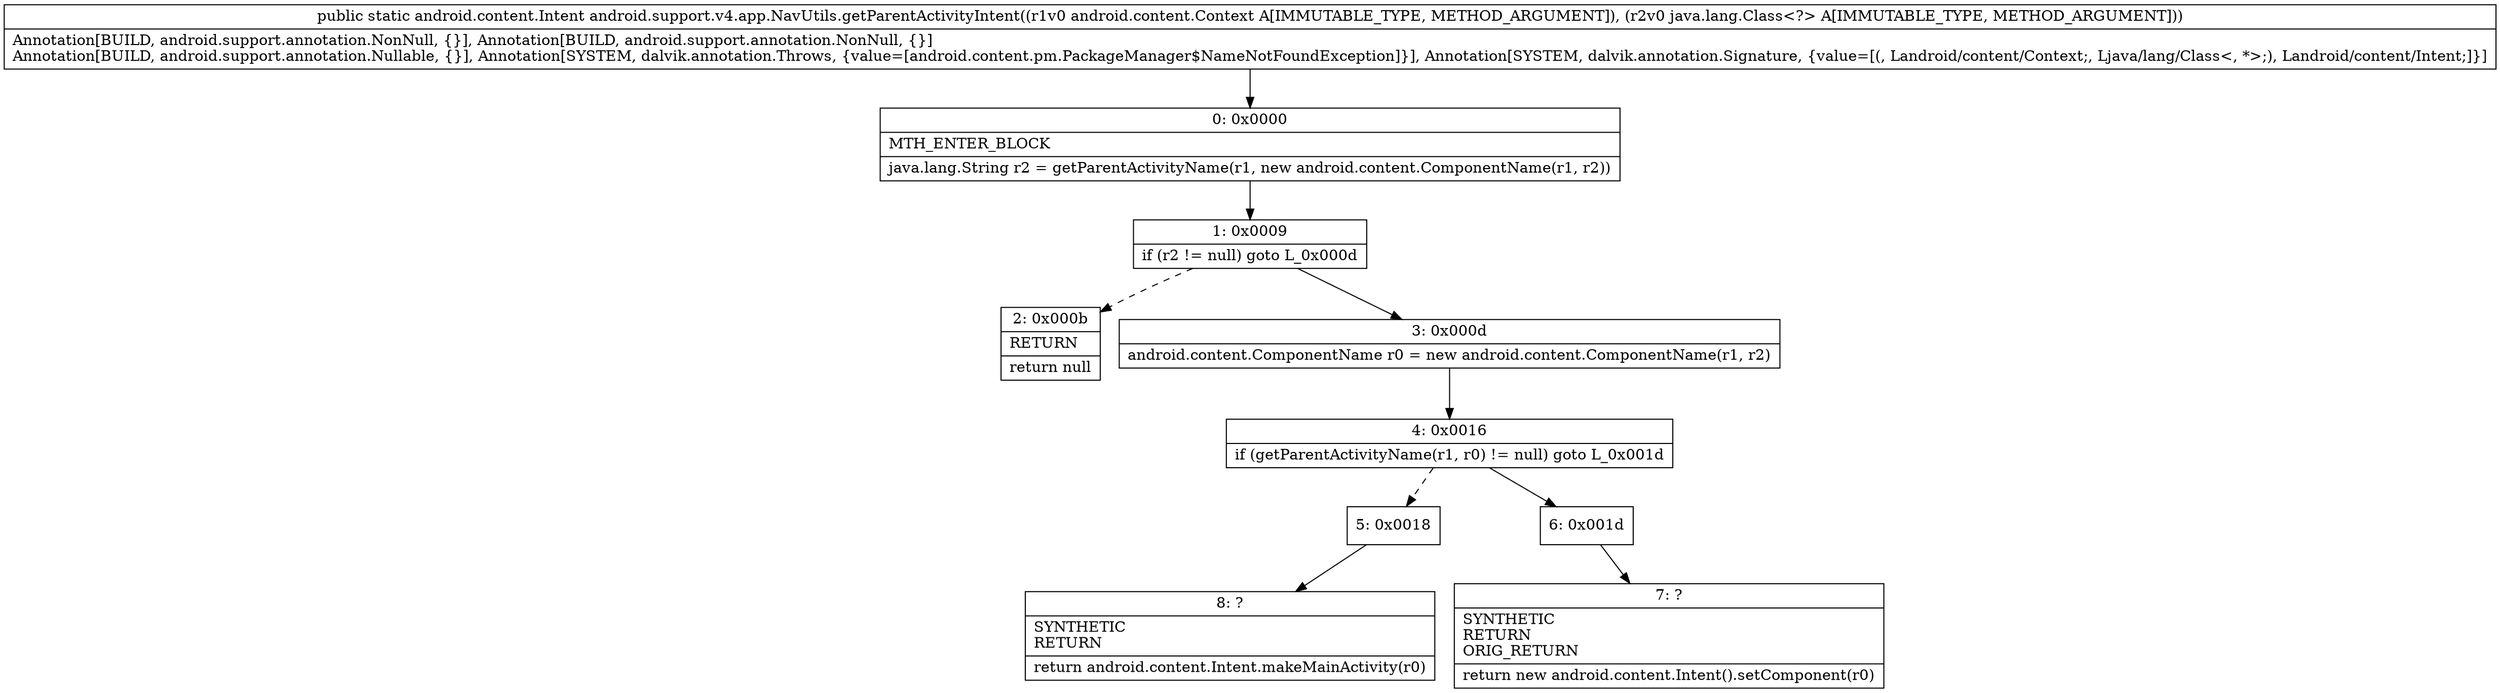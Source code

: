 digraph "CFG forandroid.support.v4.app.NavUtils.getParentActivityIntent(Landroid\/content\/Context;Ljava\/lang\/Class;)Landroid\/content\/Intent;" {
Node_0 [shape=record,label="{0\:\ 0x0000|MTH_ENTER_BLOCK\l|java.lang.String r2 = getParentActivityName(r1, new android.content.ComponentName(r1, r2))\l}"];
Node_1 [shape=record,label="{1\:\ 0x0009|if (r2 != null) goto L_0x000d\l}"];
Node_2 [shape=record,label="{2\:\ 0x000b|RETURN\l|return null\l}"];
Node_3 [shape=record,label="{3\:\ 0x000d|android.content.ComponentName r0 = new android.content.ComponentName(r1, r2)\l}"];
Node_4 [shape=record,label="{4\:\ 0x0016|if (getParentActivityName(r1, r0) != null) goto L_0x001d\l}"];
Node_5 [shape=record,label="{5\:\ 0x0018}"];
Node_6 [shape=record,label="{6\:\ 0x001d}"];
Node_7 [shape=record,label="{7\:\ ?|SYNTHETIC\lRETURN\lORIG_RETURN\l|return new android.content.Intent().setComponent(r0)\l}"];
Node_8 [shape=record,label="{8\:\ ?|SYNTHETIC\lRETURN\l|return android.content.Intent.makeMainActivity(r0)\l}"];
MethodNode[shape=record,label="{public static android.content.Intent android.support.v4.app.NavUtils.getParentActivityIntent((r1v0 android.content.Context A[IMMUTABLE_TYPE, METHOD_ARGUMENT]), (r2v0 java.lang.Class\<?\> A[IMMUTABLE_TYPE, METHOD_ARGUMENT]))  | Annotation[BUILD, android.support.annotation.NonNull, \{\}], Annotation[BUILD, android.support.annotation.NonNull, \{\}]\lAnnotation[BUILD, android.support.annotation.Nullable, \{\}], Annotation[SYSTEM, dalvik.annotation.Throws, \{value=[android.content.pm.PackageManager$NameNotFoundException]\}], Annotation[SYSTEM, dalvik.annotation.Signature, \{value=[(, Landroid\/content\/Context;, Ljava\/lang\/Class\<, *\>;), Landroid\/content\/Intent;]\}]\l}"];
MethodNode -> Node_0;
Node_0 -> Node_1;
Node_1 -> Node_2[style=dashed];
Node_1 -> Node_3;
Node_3 -> Node_4;
Node_4 -> Node_5[style=dashed];
Node_4 -> Node_6;
Node_5 -> Node_8;
Node_6 -> Node_7;
}

